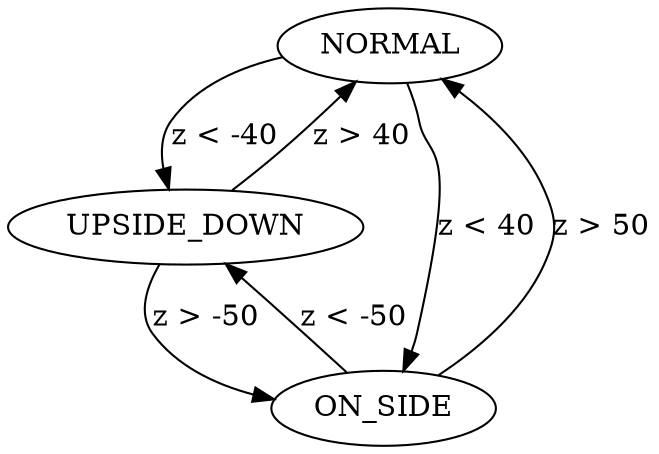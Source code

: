 digraph {
    NORMAL -> UPSIDE_DOWN [ label="z < -40" ]
    NORMAL -> ON_SIDE [ label="z < 40" ]
    ON_SIDE -> UPSIDE_DOWN [ label="z < -50" ]
    ON_SIDE -> NORMAL [ label="z > 50" ]
    UPSIDE_DOWN -> NORMAL [ label="z > 40" ]
    UPSIDE_DOWN -> ON_SIDE [ label="z > -50" ]
}
